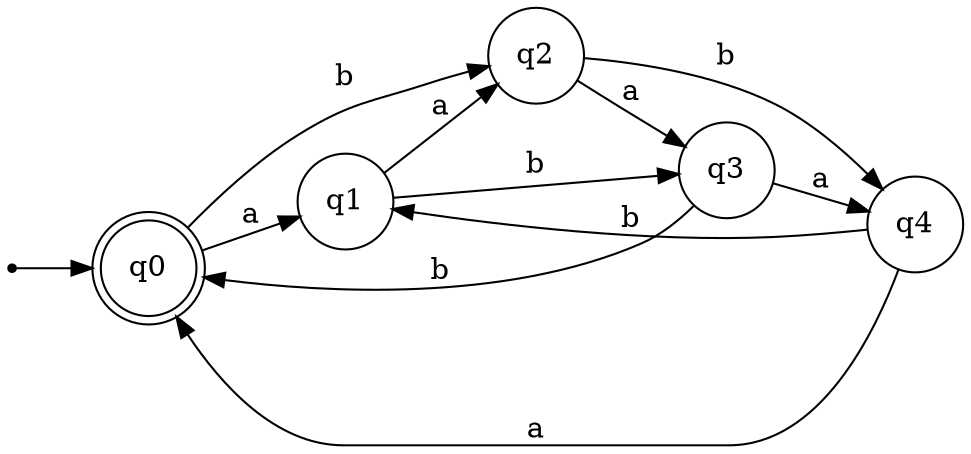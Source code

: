digraph finite_state_machine {
    rankdir=LR;
    size="8,5"

    node [shape = point]; p
    node [shape = doublecircle]; q0
    node [shape = circle]; q1;
    node [shape = circle]; q2;
    node [shape = circle]; q3;
    node [shape = circle]; q4;

    p  -> q0;
    q0 -> q1 [ label = "a" ];
    q1 -> q2 [ label = "a" ];
    q2 -> q3 [ label = "a" ];
    q3 -> q4 [ label = "a" ];
    q4 -> q0 [ label = "a" ];
    q0 -> q2 [ label = "b" ];
    q1 -> q3 [ label = "b" ];
    q2 -> q4 [ label = "b" ];
    q3 -> q0 [ label = "b" ];
    q4 -> q1 [ label = "b" ];
}
